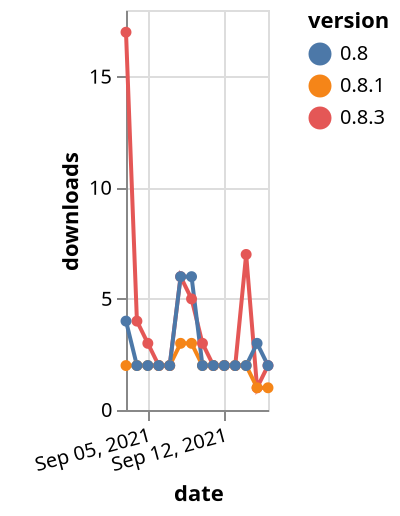 {"$schema": "https://vega.github.io/schema/vega-lite/v5.json", "description": "A simple bar chart with embedded data.", "data": {"values": [{"date": "2021-09-03", "total": 899, "delta": 17, "version": "0.8.3"}, {"date": "2021-09-04", "total": 903, "delta": 4, "version": "0.8.3"}, {"date": "2021-09-05", "total": 906, "delta": 3, "version": "0.8.3"}, {"date": "2021-09-06", "total": 908, "delta": 2, "version": "0.8.3"}, {"date": "2021-09-07", "total": 910, "delta": 2, "version": "0.8.3"}, {"date": "2021-09-08", "total": 916, "delta": 6, "version": "0.8.3"}, {"date": "2021-09-09", "total": 921, "delta": 5, "version": "0.8.3"}, {"date": "2021-09-10", "total": 924, "delta": 3, "version": "0.8.3"}, {"date": "2021-09-11", "total": 926, "delta": 2, "version": "0.8.3"}, {"date": "2021-09-12", "total": 928, "delta": 2, "version": "0.8.3"}, {"date": "2021-09-13", "total": 930, "delta": 2, "version": "0.8.3"}, {"date": "2021-09-14", "total": 937, "delta": 7, "version": "0.8.3"}, {"date": "2021-09-15", "total": 938, "delta": 1, "version": "0.8.3"}, {"date": "2021-09-16", "total": 940, "delta": 2, "version": "0.8.3"}, {"date": "2021-09-03", "total": 665, "delta": 2, "version": "0.8.1"}, {"date": "2021-09-04", "total": 667, "delta": 2, "version": "0.8.1"}, {"date": "2021-09-05", "total": 669, "delta": 2, "version": "0.8.1"}, {"date": "2021-09-06", "total": 671, "delta": 2, "version": "0.8.1"}, {"date": "2021-09-07", "total": 673, "delta": 2, "version": "0.8.1"}, {"date": "2021-09-08", "total": 676, "delta": 3, "version": "0.8.1"}, {"date": "2021-09-09", "total": 679, "delta": 3, "version": "0.8.1"}, {"date": "2021-09-10", "total": 681, "delta": 2, "version": "0.8.1"}, {"date": "2021-09-11", "total": 683, "delta": 2, "version": "0.8.1"}, {"date": "2021-09-12", "total": 685, "delta": 2, "version": "0.8.1"}, {"date": "2021-09-13", "total": 687, "delta": 2, "version": "0.8.1"}, {"date": "2021-09-14", "total": 689, "delta": 2, "version": "0.8.1"}, {"date": "2021-09-15", "total": 690, "delta": 1, "version": "0.8.1"}, {"date": "2021-09-16", "total": 691, "delta": 1, "version": "0.8.1"}, {"date": "2021-09-03", "total": 4425, "delta": 4, "version": "0.8"}, {"date": "2021-09-04", "total": 4427, "delta": 2, "version": "0.8"}, {"date": "2021-09-05", "total": 4429, "delta": 2, "version": "0.8"}, {"date": "2021-09-06", "total": 4431, "delta": 2, "version": "0.8"}, {"date": "2021-09-07", "total": 4433, "delta": 2, "version": "0.8"}, {"date": "2021-09-08", "total": 4439, "delta": 6, "version": "0.8"}, {"date": "2021-09-09", "total": 4445, "delta": 6, "version": "0.8"}, {"date": "2021-09-10", "total": 4447, "delta": 2, "version": "0.8"}, {"date": "2021-09-11", "total": 4449, "delta": 2, "version": "0.8"}, {"date": "2021-09-12", "total": 4451, "delta": 2, "version": "0.8"}, {"date": "2021-09-13", "total": 4453, "delta": 2, "version": "0.8"}, {"date": "2021-09-14", "total": 4455, "delta": 2, "version": "0.8"}, {"date": "2021-09-15", "total": 4458, "delta": 3, "version": "0.8"}, {"date": "2021-09-16", "total": 4460, "delta": 2, "version": "0.8"}]}, "width": "container", "mark": {"type": "line", "point": {"filled": true}}, "encoding": {"x": {"field": "date", "type": "temporal", "timeUnit": "yearmonthdate", "title": "date", "axis": {"labelAngle": -15}}, "y": {"field": "delta", "type": "quantitative", "title": "downloads"}, "color": {"field": "version", "type": "nominal"}, "tooltip": {"field": "delta"}}}